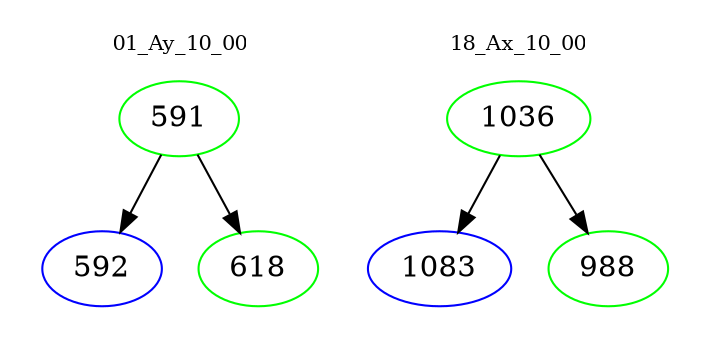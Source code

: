 digraph{
subgraph cluster_0 {
color = white
label = "01_Ay_10_00";
fontsize=10;
T0_591 [label="591", color="green"]
T0_591 -> T0_592 [color="black"]
T0_592 [label="592", color="blue"]
T0_591 -> T0_618 [color="black"]
T0_618 [label="618", color="green"]
}
subgraph cluster_1 {
color = white
label = "18_Ax_10_00";
fontsize=10;
T1_1036 [label="1036", color="green"]
T1_1036 -> T1_1083 [color="black"]
T1_1083 [label="1083", color="blue"]
T1_1036 -> T1_988 [color="black"]
T1_988 [label="988", color="green"]
}
}

